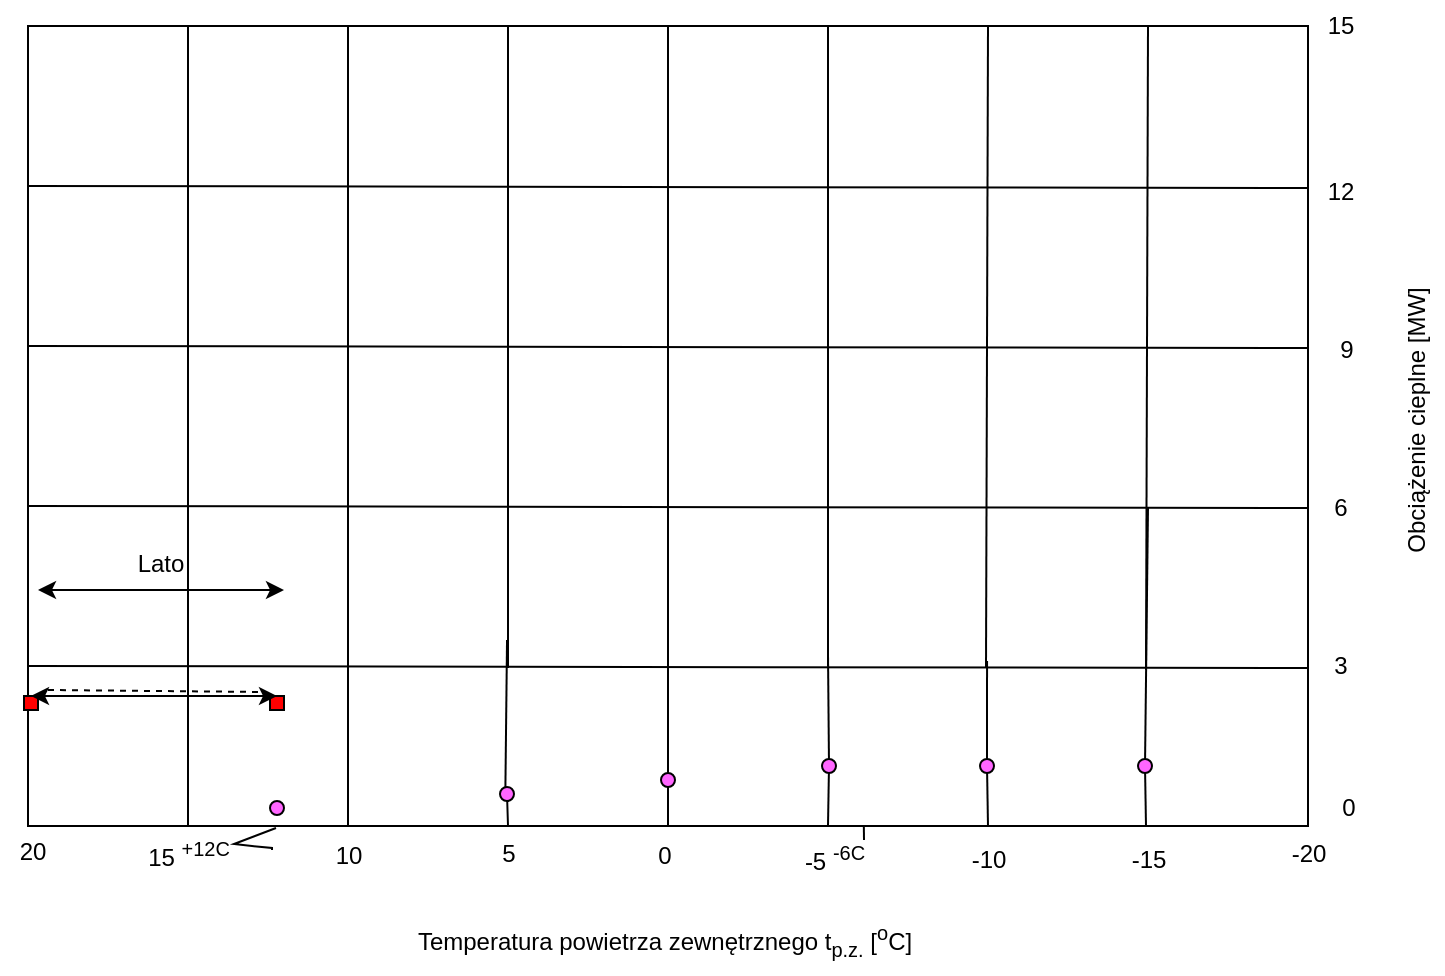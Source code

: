 <mxfile version="21.2.7" type="github">
  <diagram name="Strona-1" id="-JRYBfW9juQkN7pyR8Eu">
    <mxGraphModel dx="1147" dy="634" grid="0" gridSize="10" guides="1" tooltips="1" connect="1" arrows="1" fold="1" page="0" pageScale="1" pageWidth="827" pageHeight="1169" math="0" shadow="0">
      <root>
        <mxCell id="0" />
        <mxCell id="1" parent="0" />
        <mxCell id="MihT_ITXCzOCBIPoqSRt-7" value="" style="rounded=0;whiteSpace=wrap;html=1;" parent="1" vertex="1">
          <mxGeometry x="40" y="40" width="640" height="400" as="geometry" />
        </mxCell>
        <mxCell id="MihT_ITXCzOCBIPoqSRt-12" value="" style="endArrow=none;html=1;rounded=0;" parent="1" edge="1">
          <mxGeometry width="50" height="50" relative="1" as="geometry">
            <mxPoint x="120" y="440" as="sourcePoint" />
            <mxPoint x="120" y="40" as="targetPoint" />
          </mxGeometry>
        </mxCell>
        <mxCell id="MihT_ITXCzOCBIPoqSRt-13" value="" style="endArrow=none;html=1;rounded=0;entryX=0.101;entryY=-0.008;entryDx=0;entryDy=0;entryPerimeter=0;exitX=0.25;exitY=1.001;exitDx=0;exitDy=0;exitPerimeter=0;" parent="1" edge="1" source="MihT_ITXCzOCBIPoqSRt-7">
          <mxGeometry width="50" height="50" relative="1" as="geometry">
            <mxPoint x="200" y="450" as="sourcePoint" />
            <mxPoint x="200" y="40" as="targetPoint" />
          </mxGeometry>
        </mxCell>
        <mxCell id="MihT_ITXCzOCBIPoqSRt-14" value="" style="endArrow=none;html=1;rounded=0;entryX=0.101;entryY=-0.008;entryDx=0;entryDy=0;entryPerimeter=0;" parent="1" edge="1">
          <mxGeometry width="50" height="50" relative="1" as="geometry">
            <mxPoint x="280" y="361" as="sourcePoint" />
            <mxPoint x="280" y="40" as="targetPoint" />
          </mxGeometry>
        </mxCell>
        <mxCell id="MihT_ITXCzOCBIPoqSRt-15" value="" style="endArrow=none;html=1;rounded=0;entryX=0.101;entryY=-0.008;entryDx=0;entryDy=0;entryPerimeter=0;" parent="1" edge="1">
          <mxGeometry width="50" height="50" relative="1" as="geometry">
            <mxPoint x="360" y="342" as="sourcePoint" />
            <mxPoint x="360" y="40" as="targetPoint" />
          </mxGeometry>
        </mxCell>
        <mxCell id="MihT_ITXCzOCBIPoqSRt-16" value="" style="endArrow=none;html=1;rounded=0;entryX=0.101;entryY=-0.008;entryDx=0;entryDy=0;entryPerimeter=0;" parent="1" edge="1">
          <mxGeometry width="50" height="50" relative="1" as="geometry">
            <mxPoint x="440" y="344" as="sourcePoint" />
            <mxPoint x="440" y="40" as="targetPoint" />
          </mxGeometry>
        </mxCell>
        <mxCell id="MihT_ITXCzOCBIPoqSRt-17" value="" style="endArrow=none;html=1;rounded=0;entryX=0.101;entryY=-0.008;entryDx=0;entryDy=0;entryPerimeter=0;" parent="1" edge="1">
          <mxGeometry width="50" height="50" relative="1" as="geometry">
            <mxPoint x="519" y="361" as="sourcePoint" />
            <mxPoint x="520" y="40" as="targetPoint" />
          </mxGeometry>
        </mxCell>
        <mxCell id="MihT_ITXCzOCBIPoqSRt-18" value="" style="endArrow=none;html=1;rounded=0;entryX=0.875;entryY=0;entryDx=0;entryDy=0;entryPerimeter=0;" parent="1" edge="1" target="MihT_ITXCzOCBIPoqSRt-7">
          <mxGeometry width="50" height="50" relative="1" as="geometry">
            <mxPoint x="599" y="362" as="sourcePoint" />
            <mxPoint x="600" y="37" as="targetPoint" />
          </mxGeometry>
        </mxCell>
        <mxCell id="MihT_ITXCzOCBIPoqSRt-19" value="" style="endArrow=none;html=1;rounded=0;" parent="1" edge="1">
          <mxGeometry width="50" height="50" relative="1" as="geometry">
            <mxPoint x="680" y="401.5" as="sourcePoint" />
            <mxPoint x="680" y="40" as="targetPoint" />
          </mxGeometry>
        </mxCell>
        <mxCell id="MihT_ITXCzOCBIPoqSRt-21" value="" style="endArrow=none;html=1;rounded=0;exitX=-0.003;exitY=0.775;exitDx=0;exitDy=0;exitPerimeter=0;" parent="1" edge="1">
          <mxGeometry width="50" height="50" relative="1" as="geometry">
            <mxPoint x="40" y="280" as="sourcePoint" />
            <mxPoint x="680" y="281" as="targetPoint" />
          </mxGeometry>
        </mxCell>
        <mxCell id="MihT_ITXCzOCBIPoqSRt-22" value="" style="endArrow=none;html=1;rounded=0;exitX=-0.003;exitY=0.775;exitDx=0;exitDy=0;exitPerimeter=0;" parent="1" edge="1">
          <mxGeometry width="50" height="50" relative="1" as="geometry">
            <mxPoint x="40" y="200" as="sourcePoint" />
            <mxPoint x="680" y="201" as="targetPoint" />
          </mxGeometry>
        </mxCell>
        <mxCell id="MihT_ITXCzOCBIPoqSRt-23" value="" style="endArrow=none;html=1;rounded=0;exitX=-0.003;exitY=0.775;exitDx=0;exitDy=0;exitPerimeter=0;" parent="1" edge="1">
          <mxGeometry width="50" height="50" relative="1" as="geometry">
            <mxPoint x="40" y="120" as="sourcePoint" />
            <mxPoint x="680" y="121" as="targetPoint" />
          </mxGeometry>
        </mxCell>
        <mxCell id="MihT_ITXCzOCBIPoqSRt-24" value="" style="endArrow=none;html=1;rounded=0;exitX=-0.003;exitY=0.775;exitDx=0;exitDy=0;exitPerimeter=0;" parent="1" edge="1">
          <mxGeometry width="50" height="50" relative="1" as="geometry">
            <mxPoint x="40" y="360" as="sourcePoint" />
            <mxPoint x="680" y="361" as="targetPoint" />
          </mxGeometry>
        </mxCell>
        <mxCell id="jz41itDfaZis0rMnbhZA-1" value="20" style="text;html=1;align=center;verticalAlign=middle;resizable=0;points=[];autosize=1;strokeColor=none;fillColor=none;" vertex="1" parent="1">
          <mxGeometry x="26" y="440" width="31" height="26" as="geometry" />
        </mxCell>
        <mxCell id="jz41itDfaZis0rMnbhZA-2" value="15 &lt;sup&gt;+12C&lt;/sup&gt;" style="text;html=1;align=center;verticalAlign=middle;resizable=0;points=[];autosize=1;strokeColor=none;fillColor=none;" vertex="1" parent="1">
          <mxGeometry x="90" y="439" width="59" height="29" as="geometry" />
        </mxCell>
        <mxCell id="jz41itDfaZis0rMnbhZA-3" value="10" style="text;html=1;align=center;verticalAlign=middle;resizable=0;points=[];autosize=1;strokeColor=none;fillColor=none;" vertex="1" parent="1">
          <mxGeometry x="184" y="442" width="31" height="26" as="geometry" />
        </mxCell>
        <mxCell id="jz41itDfaZis0rMnbhZA-4" value="5" style="text;html=1;align=center;verticalAlign=middle;resizable=0;points=[];autosize=1;strokeColor=none;fillColor=none;" vertex="1" parent="1">
          <mxGeometry x="267" y="440.5" width="25" height="26" as="geometry" />
        </mxCell>
        <mxCell id="jz41itDfaZis0rMnbhZA-5" value="0" style="text;html=1;align=center;verticalAlign=middle;resizable=0;points=[];autosize=1;strokeColor=none;fillColor=none;" vertex="1" parent="1">
          <mxGeometry x="345" y="442" width="25" height="26" as="geometry" />
        </mxCell>
        <mxCell id="jz41itDfaZis0rMnbhZA-6" value="-5 &lt;sup&gt;-6C&lt;/sup&gt;" style="text;html=1;align=center;verticalAlign=middle;resizable=0;points=[];autosize=1;strokeColor=none;fillColor=none;" vertex="1" parent="1">
          <mxGeometry x="419" y="441" width="48" height="29" as="geometry" />
        </mxCell>
        <mxCell id="jz41itDfaZis0rMnbhZA-7" value="-10" style="text;html=1;align=center;verticalAlign=middle;resizable=0;points=[];autosize=1;strokeColor=none;fillColor=none;" vertex="1" parent="1">
          <mxGeometry x="502" y="444" width="35" height="26" as="geometry" />
        </mxCell>
        <mxCell id="jz41itDfaZis0rMnbhZA-8" value="-15" style="text;html=1;align=center;verticalAlign=middle;resizable=0;points=[];autosize=1;strokeColor=none;fillColor=none;" vertex="1" parent="1">
          <mxGeometry x="582" y="443.5" width="35" height="26" as="geometry" />
        </mxCell>
        <mxCell id="jz41itDfaZis0rMnbhZA-9" value="-20" style="text;html=1;align=center;verticalAlign=middle;resizable=0;points=[];autosize=1;strokeColor=none;fillColor=none;" vertex="1" parent="1">
          <mxGeometry x="662" y="441" width="35" height="26" as="geometry" />
        </mxCell>
        <mxCell id="jz41itDfaZis0rMnbhZA-10" value="0" style="text;html=1;align=center;verticalAlign=middle;resizable=0;points=[];autosize=1;strokeColor=none;fillColor=none;" vertex="1" parent="1">
          <mxGeometry x="687" y="418" width="25" height="26" as="geometry" />
        </mxCell>
        <mxCell id="jz41itDfaZis0rMnbhZA-11" value="3" style="text;html=1;align=center;verticalAlign=middle;resizable=0;points=[];autosize=1;strokeColor=none;fillColor=none;" vertex="1" parent="1">
          <mxGeometry x="683" y="347" width="25" height="26" as="geometry" />
        </mxCell>
        <mxCell id="jz41itDfaZis0rMnbhZA-12" value="15" style="text;html=1;align=center;verticalAlign=middle;resizable=0;points=[];autosize=1;strokeColor=none;fillColor=none;" vertex="1" parent="1">
          <mxGeometry x="680" y="27" width="31" height="26" as="geometry" />
        </mxCell>
        <mxCell id="jz41itDfaZis0rMnbhZA-13" value="12" style="text;html=1;align=center;verticalAlign=middle;resizable=0;points=[];autosize=1;strokeColor=none;fillColor=none;" vertex="1" parent="1">
          <mxGeometry x="680" y="110" width="31" height="26" as="geometry" />
        </mxCell>
        <mxCell id="jz41itDfaZis0rMnbhZA-14" value="6" style="text;html=1;align=center;verticalAlign=middle;resizable=0;points=[];autosize=1;strokeColor=none;fillColor=none;" vertex="1" parent="1">
          <mxGeometry x="683" y="268" width="25" height="26" as="geometry" />
        </mxCell>
        <mxCell id="jz41itDfaZis0rMnbhZA-15" value="9" style="text;html=1;align=center;verticalAlign=middle;resizable=0;points=[];autosize=1;strokeColor=none;fillColor=none;" vertex="1" parent="1">
          <mxGeometry x="686" y="189" width="25" height="26" as="geometry" />
        </mxCell>
        <mxCell id="jz41itDfaZis0rMnbhZA-16" value="Temperatura powietrza zewnętrznego t&lt;sub&gt;p.z.&lt;/sub&gt;&amp;nbsp;[&lt;sup&gt;o&lt;/sup&gt;C]" style="text;html=1;align=center;verticalAlign=middle;resizable=0;points=[];autosize=1;strokeColor=none;fillColor=none;" vertex="1" parent="1">
          <mxGeometry x="225" y="482" width="265" height="32" as="geometry" />
        </mxCell>
        <mxCell id="jz41itDfaZis0rMnbhZA-17" value="Obciążenie cieplne [MW]" style="text;html=1;align=center;verticalAlign=middle;resizable=0;points=[];autosize=1;strokeColor=none;fillColor=none;rotation=270;" vertex="1" parent="1">
          <mxGeometry x="659" y="225" width="151" height="26" as="geometry" />
        </mxCell>
        <mxCell id="jz41itDfaZis0rMnbhZA-18" value="" style="whiteSpace=wrap;html=1;aspect=fixed;fillColor=#FF0000;" vertex="1" parent="1">
          <mxGeometry x="38" y="375" width="7" height="7" as="geometry" />
        </mxCell>
        <mxCell id="jz41itDfaZis0rMnbhZA-19" value="" style="whiteSpace=wrap;html=1;aspect=fixed;fillColor=#FF0000;" vertex="1" parent="1">
          <mxGeometry x="161" y="375" width="7" height="7" as="geometry" />
        </mxCell>
        <mxCell id="jz41itDfaZis0rMnbhZA-20" value="" style="ellipse;whiteSpace=wrap;html=1;aspect=fixed;fillColor=#FF66FF;" vertex="1" parent="1">
          <mxGeometry x="161" y="427.5" width="7" height="7" as="geometry" />
        </mxCell>
        <mxCell id="jz41itDfaZis0rMnbhZA-22" value="" style="endArrow=none;html=1;rounded=0;" edge="1" parent="1">
          <mxGeometry width="50" height="50" relative="1" as="geometry">
            <mxPoint x="280" y="359" as="sourcePoint" />
            <mxPoint x="280" y="282" as="targetPoint" />
          </mxGeometry>
        </mxCell>
        <mxCell id="jz41itDfaZis0rMnbhZA-24" value="" style="endArrow=none;html=1;rounded=0;" edge="1" parent="1">
          <mxGeometry width="50" height="50" relative="1" as="geometry">
            <mxPoint x="360" y="355" as="sourcePoint" />
            <mxPoint x="360" y="279" as="targetPoint" />
          </mxGeometry>
        </mxCell>
        <mxCell id="jz41itDfaZis0rMnbhZA-26" value="" style="endArrow=none;html=1;rounded=0;" edge="1" parent="1">
          <mxGeometry width="50" height="50" relative="1" as="geometry">
            <mxPoint x="440" y="360" as="sourcePoint" />
            <mxPoint x="440" y="281" as="targetPoint" />
          </mxGeometry>
        </mxCell>
        <mxCell id="jz41itDfaZis0rMnbhZA-30" value="" style="endArrow=none;html=1;rounded=0;" edge="1" parent="1" source="jz41itDfaZis0rMnbhZA-44">
          <mxGeometry width="50" height="50" relative="1" as="geometry">
            <mxPoint x="599" y="440" as="sourcePoint" />
            <mxPoint x="600" y="281" as="targetPoint" />
          </mxGeometry>
        </mxCell>
        <mxCell id="jz41itDfaZis0rMnbhZA-31" value="" style="endArrow=none;html=1;rounded=0;exitX=0.375;exitY=1;exitDx=0;exitDy=0;exitPerimeter=0;" edge="1" parent="1" source="jz41itDfaZis0rMnbhZA-36">
          <mxGeometry width="50" height="50" relative="1" as="geometry">
            <mxPoint x="280" y="440" as="sourcePoint" />
            <mxPoint x="279.517" y="347.0" as="targetPoint" />
          </mxGeometry>
        </mxCell>
        <mxCell id="jz41itDfaZis0rMnbhZA-32" value="" style="endArrow=none;html=1;rounded=0;" edge="1" parent="1" source="jz41itDfaZis0rMnbhZA-42">
          <mxGeometry width="50" height="50" relative="1" as="geometry">
            <mxPoint x="520" y="440" as="sourcePoint" />
            <mxPoint x="519.52" y="357.5" as="targetPoint" />
          </mxGeometry>
        </mxCell>
        <mxCell id="jz41itDfaZis0rMnbhZA-33" value="" style="endArrow=none;html=1;rounded=0;" edge="1" parent="1" source="jz41itDfaZis0rMnbhZA-38">
          <mxGeometry width="50" height="50" relative="1" as="geometry">
            <mxPoint x="360" y="440" as="sourcePoint" />
            <mxPoint x="360" y="352" as="targetPoint" />
          </mxGeometry>
        </mxCell>
        <mxCell id="jz41itDfaZis0rMnbhZA-34" value="" style="endArrow=none;html=1;rounded=0;" edge="1" parent="1" source="jz41itDfaZis0rMnbhZA-40">
          <mxGeometry width="50" height="50" relative="1" as="geometry">
            <mxPoint x="440" y="440" as="sourcePoint" />
            <mxPoint x="440" y="354" as="targetPoint" />
          </mxGeometry>
        </mxCell>
        <mxCell id="jz41itDfaZis0rMnbhZA-37" value="" style="endArrow=none;html=1;rounded=0;exitX=0.375;exitY=1;exitDx=0;exitDy=0;exitPerimeter=0;" edge="1" parent="1" source="MihT_ITXCzOCBIPoqSRt-7" target="jz41itDfaZis0rMnbhZA-36">
          <mxGeometry width="50" height="50" relative="1" as="geometry">
            <mxPoint x="280" y="440" as="sourcePoint" />
            <mxPoint x="279.517" y="347.0" as="targetPoint" />
          </mxGeometry>
        </mxCell>
        <mxCell id="jz41itDfaZis0rMnbhZA-36" value="" style="ellipse;whiteSpace=wrap;html=1;aspect=fixed;fillColor=#FF66FF;" vertex="1" parent="1">
          <mxGeometry x="276" y="420.5" width="7" height="7" as="geometry" />
        </mxCell>
        <mxCell id="jz41itDfaZis0rMnbhZA-39" value="" style="endArrow=none;html=1;rounded=0;" edge="1" parent="1" target="jz41itDfaZis0rMnbhZA-38">
          <mxGeometry width="50" height="50" relative="1" as="geometry">
            <mxPoint x="360" y="440" as="sourcePoint" />
            <mxPoint x="360" y="352" as="targetPoint" />
          </mxGeometry>
        </mxCell>
        <mxCell id="jz41itDfaZis0rMnbhZA-38" value="" style="ellipse;whiteSpace=wrap;html=1;aspect=fixed;fillColor=#FF66FF;" vertex="1" parent="1">
          <mxGeometry x="356.5" y="413.5" width="7" height="7" as="geometry" />
        </mxCell>
        <mxCell id="jz41itDfaZis0rMnbhZA-41" value="" style="endArrow=none;html=1;rounded=0;" edge="1" parent="1" target="jz41itDfaZis0rMnbhZA-40">
          <mxGeometry width="50" height="50" relative="1" as="geometry">
            <mxPoint x="440" y="440" as="sourcePoint" />
            <mxPoint x="440" y="354" as="targetPoint" />
          </mxGeometry>
        </mxCell>
        <mxCell id="jz41itDfaZis0rMnbhZA-40" value="" style="ellipse;whiteSpace=wrap;html=1;aspect=fixed;fillColor=#FF66FF;" vertex="1" parent="1">
          <mxGeometry x="437" y="406.5" width="7" height="7" as="geometry" />
        </mxCell>
        <mxCell id="jz41itDfaZis0rMnbhZA-43" value="" style="endArrow=none;html=1;rounded=0;" edge="1" parent="1" target="jz41itDfaZis0rMnbhZA-42">
          <mxGeometry width="50" height="50" relative="1" as="geometry">
            <mxPoint x="520" y="440" as="sourcePoint" />
            <mxPoint x="519.52" y="357.5" as="targetPoint" />
          </mxGeometry>
        </mxCell>
        <mxCell id="jz41itDfaZis0rMnbhZA-42" value="" style="ellipse;whiteSpace=wrap;html=1;aspect=fixed;fillColor=#FF66FF;" vertex="1" parent="1">
          <mxGeometry x="516" y="406.5" width="7" height="7" as="geometry" />
        </mxCell>
        <mxCell id="jz41itDfaZis0rMnbhZA-45" value="" style="endArrow=none;html=1;rounded=0;" edge="1" parent="1" target="jz41itDfaZis0rMnbhZA-44">
          <mxGeometry width="50" height="50" relative="1" as="geometry">
            <mxPoint x="599" y="440" as="sourcePoint" />
            <mxPoint x="600" y="281" as="targetPoint" />
          </mxGeometry>
        </mxCell>
        <mxCell id="jz41itDfaZis0rMnbhZA-44" value="" style="ellipse;whiteSpace=wrap;html=1;aspect=fixed;fillColor=#FF66FF;" vertex="1" parent="1">
          <mxGeometry x="595" y="406.5" width="7" height="7" as="geometry" />
        </mxCell>
        <mxCell id="jz41itDfaZis0rMnbhZA-46" value="" style="endArrow=classic;startArrow=classic;html=1;rounded=0;exitX=0.5;exitY=0;exitDx=0;exitDy=0;entryX=0.5;entryY=0;entryDx=0;entryDy=0;" edge="1" parent="1" source="jz41itDfaZis0rMnbhZA-18" target="jz41itDfaZis0rMnbhZA-19">
          <mxGeometry width="50" height="50" relative="1" as="geometry">
            <mxPoint x="156" y="385" as="sourcePoint" />
            <mxPoint x="206" y="335" as="targetPoint" />
          </mxGeometry>
        </mxCell>
        <mxCell id="jz41itDfaZis0rMnbhZA-47" value="" style="endArrow=classic;startArrow=classic;html=1;rounded=0;exitX=0.5;exitY=0;exitDx=0;exitDy=0;entryX=0.5;entryY=0;entryDx=0;entryDy=0;" edge="1" parent="1">
          <mxGeometry width="50" height="50" relative="1" as="geometry">
            <mxPoint x="45" y="322" as="sourcePoint" />
            <mxPoint x="168" y="322" as="targetPoint" />
          </mxGeometry>
        </mxCell>
        <mxCell id="jz41itDfaZis0rMnbhZA-48" value="Lato" style="text;html=1;align=center;verticalAlign=middle;resizable=0;points=[];autosize=1;strokeColor=none;fillColor=none;" vertex="1" parent="1">
          <mxGeometry x="85" y="296" width="41" height="26" as="geometry" />
        </mxCell>
        <mxCell id="jz41itDfaZis0rMnbhZA-49" value="" style="endArrow=none;dashed=1;html=1;rounded=0;" edge="1" parent="1">
          <mxGeometry width="50" height="50" relative="1" as="geometry">
            <mxPoint x="50" y="372" as="sourcePoint" />
            <mxPoint x="158" y="373" as="targetPoint" />
          </mxGeometry>
        </mxCell>
        <mxCell id="jz41itDfaZis0rMnbhZA-51" value="" style="endArrow=none;html=1;rounded=0;entryX=0.653;entryY=1.001;entryDx=0;entryDy=0;entryPerimeter=0;" edge="1" parent="1" target="MihT_ITXCzOCBIPoqSRt-7">
          <mxGeometry width="50" height="50" relative="1" as="geometry">
            <mxPoint x="458" y="447" as="sourcePoint" />
            <mxPoint x="544.5" y="479" as="targetPoint" />
            <Array as="points">
              <mxPoint x="458" y="447" />
            </Array>
          </mxGeometry>
        </mxCell>
        <mxCell id="jz41itDfaZis0rMnbhZA-52" value="" style="endArrow=none;html=1;rounded=0;" edge="1" parent="1">
          <mxGeometry width="50" height="50" relative="1" as="geometry">
            <mxPoint x="162" y="451" as="sourcePoint" />
            <mxPoint x="164" y="441" as="targetPoint" />
            <Array as="points">
              <mxPoint x="162" y="452" />
              <mxPoint x="162" y="451" />
              <mxPoint x="152" y="450" />
              <mxPoint x="143" y="449" />
            </Array>
          </mxGeometry>
        </mxCell>
      </root>
    </mxGraphModel>
  </diagram>
</mxfile>
